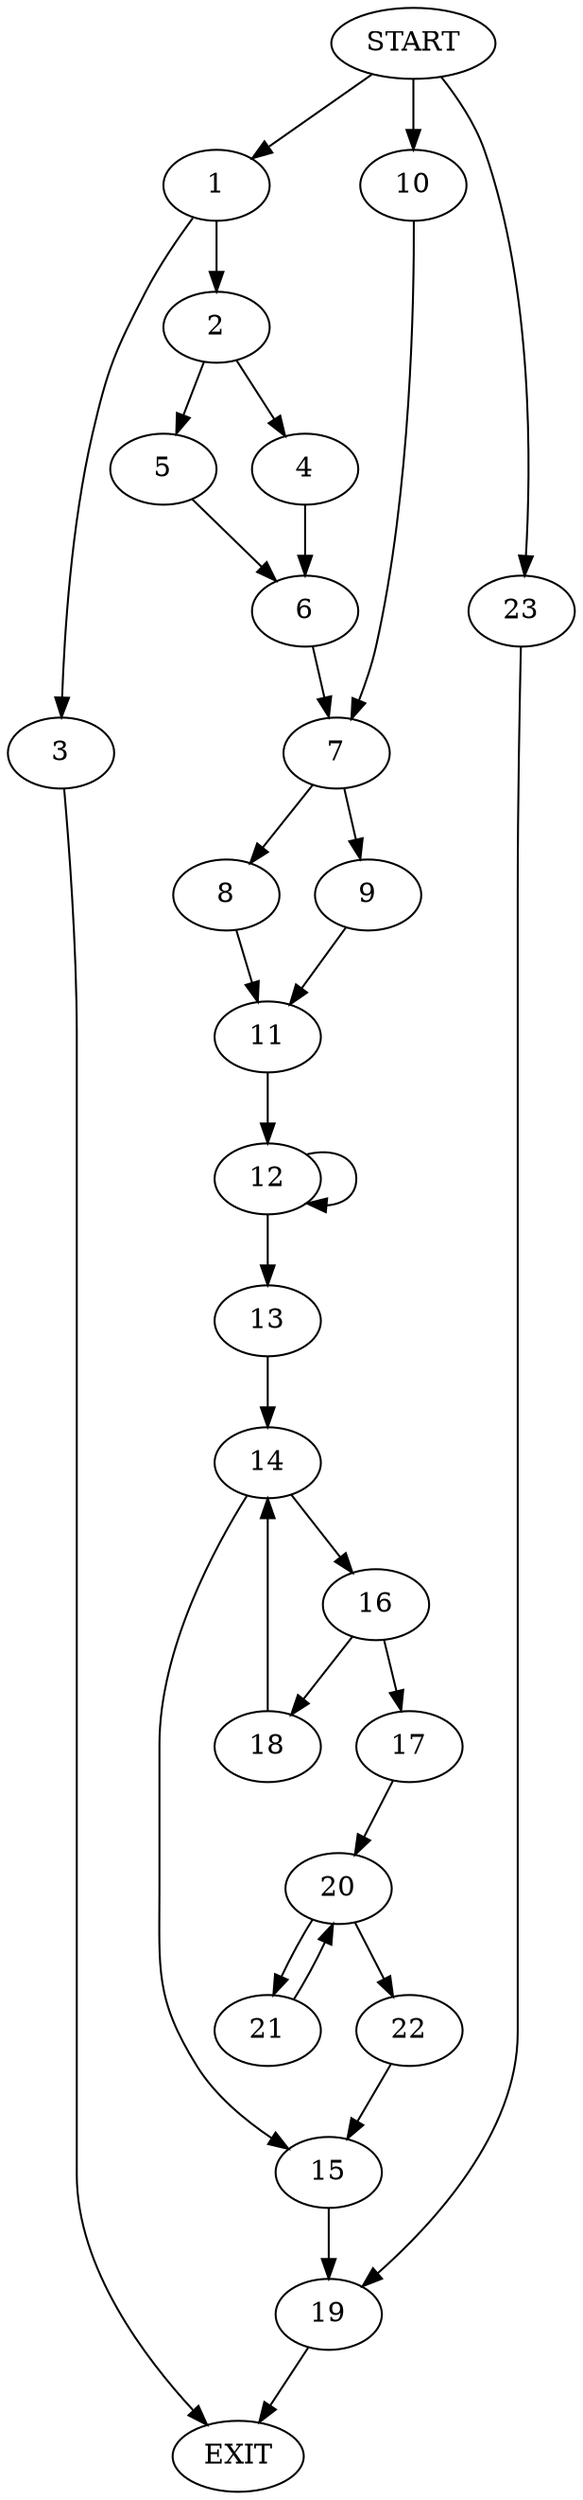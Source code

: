 digraph {
0 [label="START"]
24 [label="EXIT"]
0 -> 1
1 -> 2
1 -> 3
2 -> 4
2 -> 5
3 -> 24
5 -> 6
4 -> 6
6 -> 7
7 -> 8
7 -> 9
0 -> 10
10 -> 7
9 -> 11
8 -> 11
11 -> 12
12 -> 13
12 -> 12
13 -> 14
14 -> 15
14 -> 16
16 -> 17
16 -> 18
15 -> 19
17 -> 20
18 -> 14
20 -> 21
20 -> 22
21 -> 20
22 -> 15
19 -> 24
0 -> 23
23 -> 19
}
